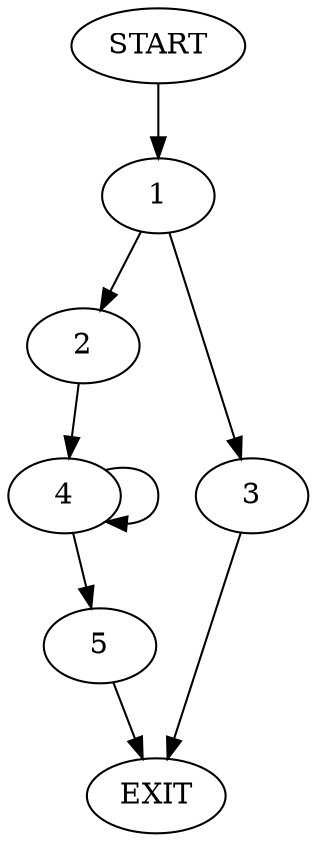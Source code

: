 digraph {
0 [label="START"]
6 [label="EXIT"]
0 -> 1
1 -> 2
1 -> 3
2 -> 4
3 -> 6
4 -> 5
4 -> 4
5 -> 6
}
